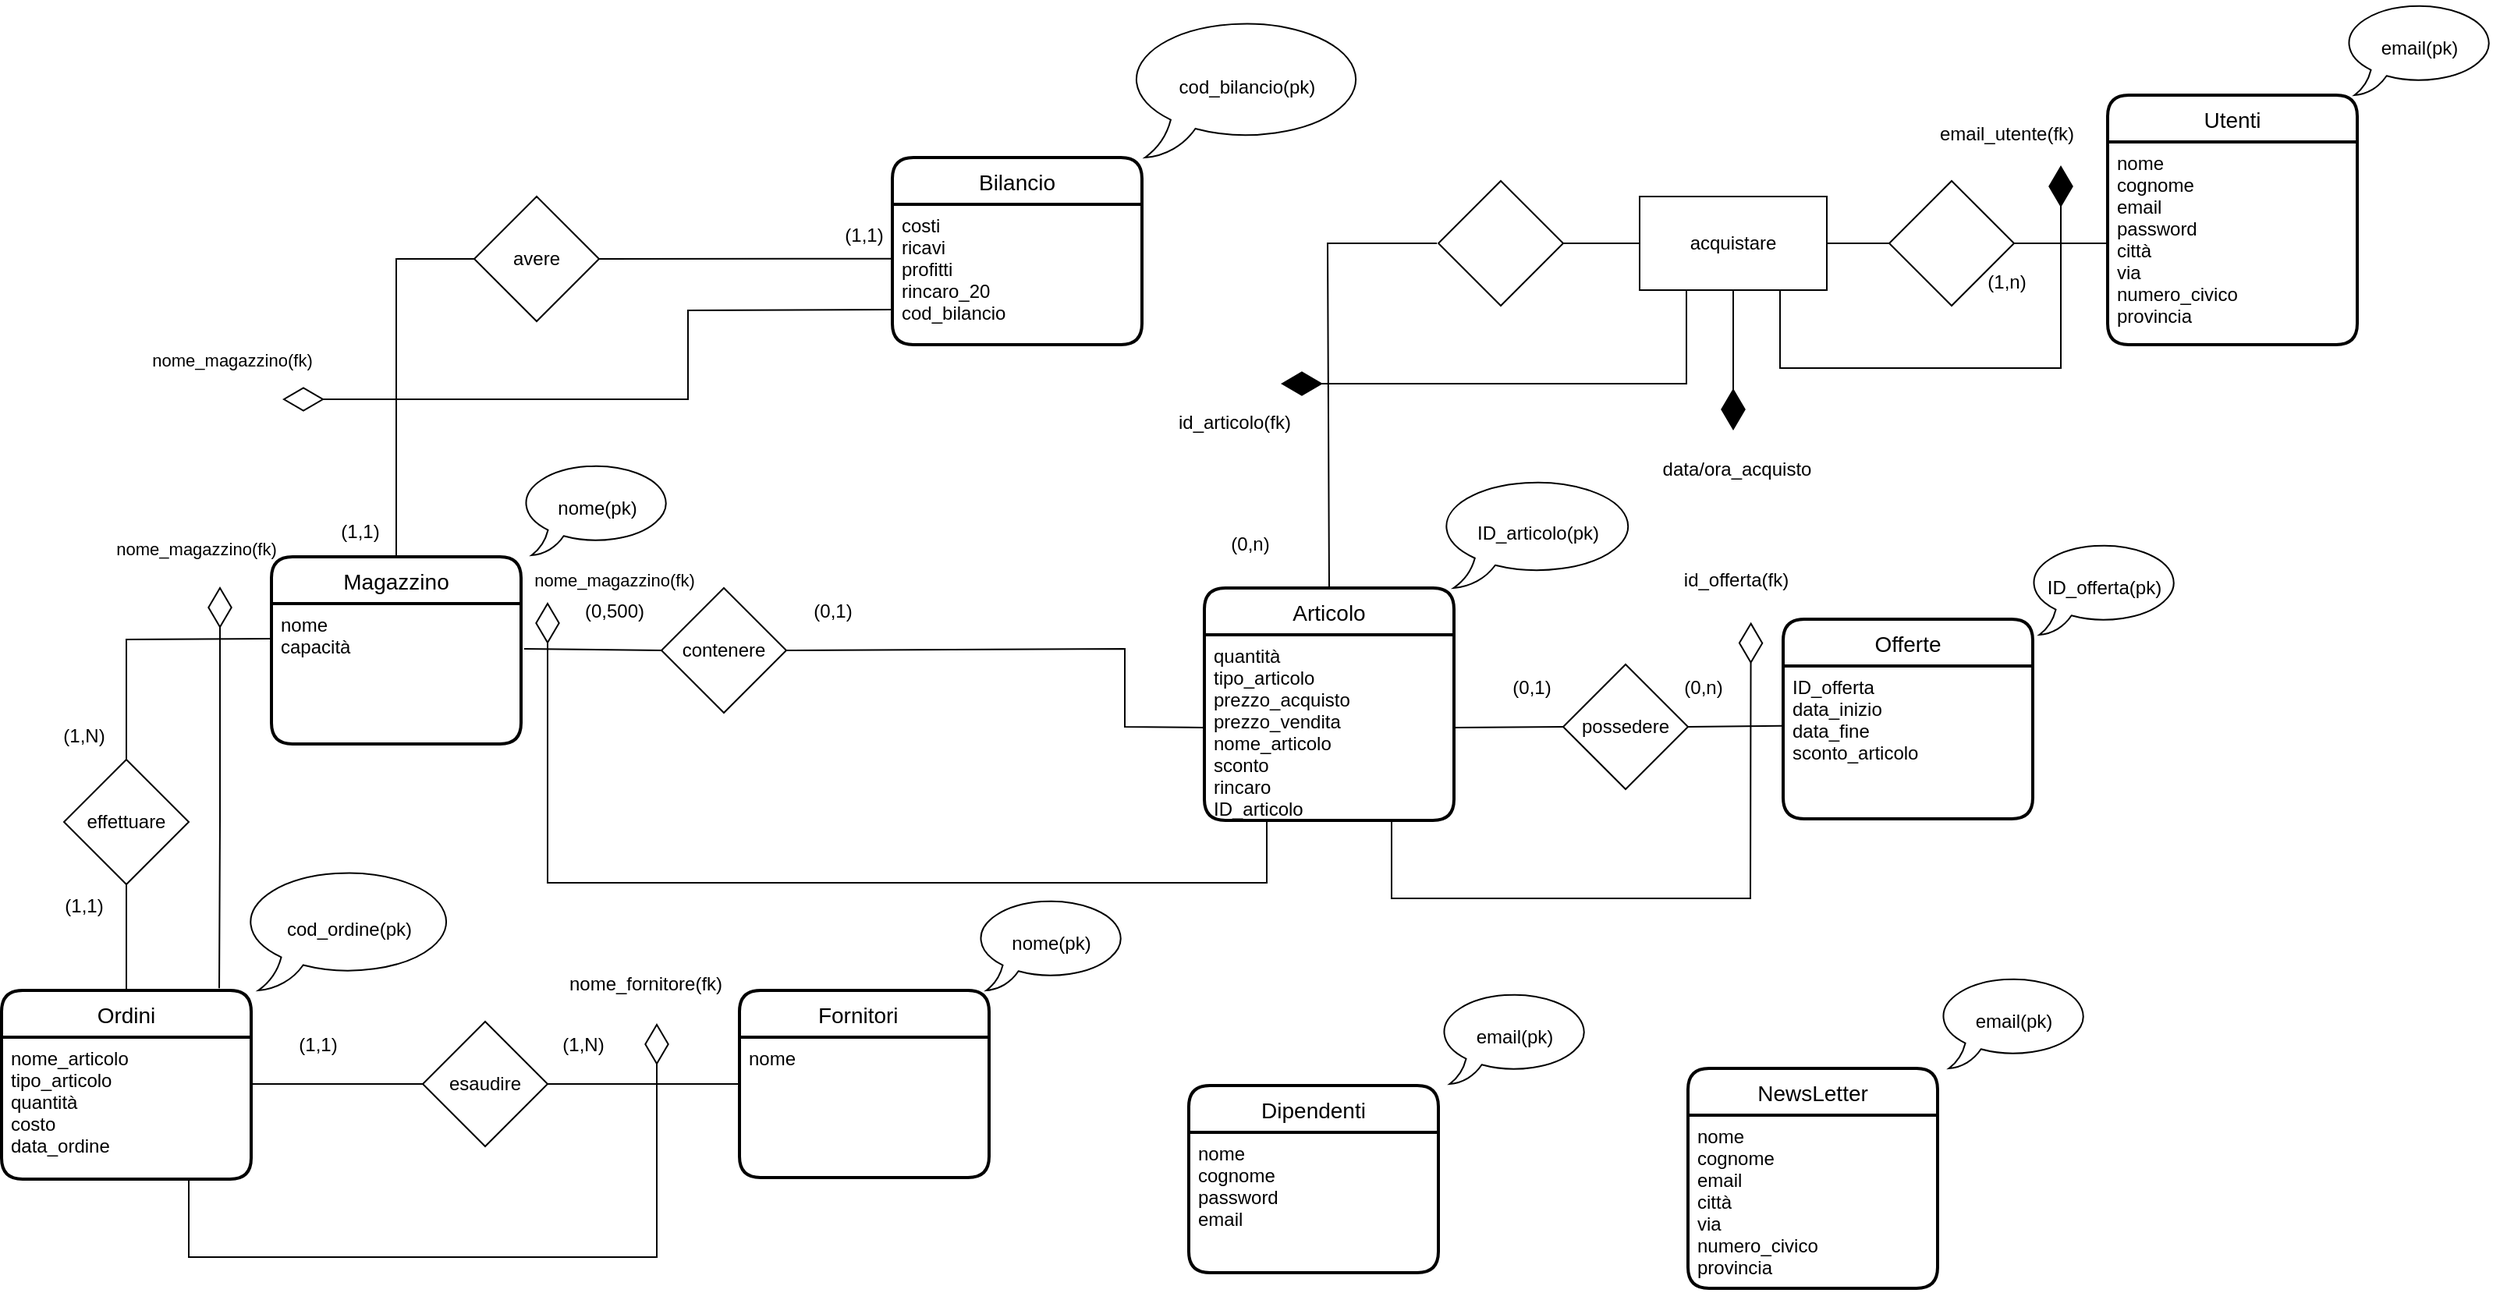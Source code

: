 <mxfile version="21.3.2" type="device">
  <diagram name="Pagina-1" id="chKkPRjBdSX-aV4erDYl">
    <mxGraphModel dx="1662" dy="-351" grid="1" gridSize="10" guides="1" tooltips="1" connect="1" arrows="1" fold="1" page="1" pageScale="1" pageWidth="827" pageHeight="1169" math="0" shadow="0">
      <root>
        <mxCell id="0" />
        <mxCell id="1" parent="0" />
        <mxCell id="hy8gV9nIZ2Mti01YGrL4-5" value="(1,N)" style="text;html=1;strokeColor=none;fillColor=none;align=center;verticalAlign=middle;whiteSpace=wrap;rounded=0;" parent="1" vertex="1">
          <mxGeometry x="693" y="1651" width="60" height="30" as="geometry" />
        </mxCell>
        <mxCell id="hy8gV9nIZ2Mti01YGrL4-6" value="(1,1)" style="text;html=1;strokeColor=none;fillColor=none;align=center;verticalAlign=middle;whiteSpace=wrap;rounded=0;" parent="1" vertex="1">
          <mxGeometry x="693" y="1760" width="60" height="30" as="geometry" />
        </mxCell>
        <mxCell id="hy8gV9nIZ2Mti01YGrL4-7" value="(1,1)" style="text;html=1;strokeColor=none;fillColor=none;align=center;verticalAlign=middle;whiteSpace=wrap;rounded=0;" parent="1" vertex="1">
          <mxGeometry x="870" y="1520" width="60" height="30" as="geometry" />
        </mxCell>
        <mxCell id="hy8gV9nIZ2Mti01YGrL4-8" value="(1,1)" style="text;html=1;strokeColor=none;fillColor=none;align=center;verticalAlign=middle;whiteSpace=wrap;rounded=0;" parent="1" vertex="1">
          <mxGeometry x="1193" y="1330" width="60" height="30" as="geometry" />
        </mxCell>
        <mxCell id="hy8gV9nIZ2Mti01YGrL4-9" value="(0,500)" style="text;html=1;strokeColor=none;fillColor=none;align=center;verticalAlign=middle;whiteSpace=wrap;rounded=0;" parent="1" vertex="1">
          <mxGeometry x="1033" y="1571" width="60" height="30" as="geometry" />
        </mxCell>
        <mxCell id="hy8gV9nIZ2Mti01YGrL4-10" value="(0,1)" style="text;html=1;strokeColor=none;fillColor=none;align=center;verticalAlign=middle;whiteSpace=wrap;rounded=0;" parent="1" vertex="1">
          <mxGeometry x="1173" y="1571" width="60" height="30" as="geometry" />
        </mxCell>
        <mxCell id="hy8gV9nIZ2Mti01YGrL4-11" value="(1,1)" style="text;html=1;strokeColor=none;fillColor=none;align=center;verticalAlign=middle;whiteSpace=wrap;rounded=0;" parent="1" vertex="1">
          <mxGeometry x="843" y="1849" width="60" height="30" as="geometry" />
        </mxCell>
        <mxCell id="hy8gV9nIZ2Mti01YGrL4-12" value="(1,N)" style="text;html=1;strokeColor=none;fillColor=none;align=center;verticalAlign=middle;whiteSpace=wrap;rounded=0;" parent="1" vertex="1">
          <mxGeometry x="1013" y="1849" width="60" height="30" as="geometry" />
        </mxCell>
        <mxCell id="hy8gV9nIZ2Mti01YGrL4-13" value="Articolo" style="swimlane;childLayout=stackLayout;horizontal=1;startSize=30;horizontalStack=0;rounded=1;fontSize=14;fontStyle=0;strokeWidth=2;resizeParent=0;resizeLast=1;shadow=0;dashed=0;align=center;fillColor=default;" parent="1" vertex="1">
          <mxGeometry x="1441" y="1571" width="160" height="149" as="geometry" />
        </mxCell>
        <mxCell id="hy8gV9nIZ2Mti01YGrL4-14" value="quantità&#xa;tipo_articolo&#xa;prezzo_acquisto&#xa;prezzo_vendita&#xa;nome_articolo&#xa;sconto&#xa;rincaro&#xa;ID_articolo" style="align=left;strokeColor=none;fillColor=none;spacingLeft=4;fontSize=12;verticalAlign=top;resizable=0;rotatable=0;part=1;" parent="hy8gV9nIZ2Mti01YGrL4-13" vertex="1">
          <mxGeometry y="30" width="160" height="119" as="geometry" />
        </mxCell>
        <mxCell id="hy8gV9nIZ2Mti01YGrL4-15" value="Bilancio" style="swimlane;childLayout=stackLayout;horizontal=1;startSize=30;horizontalStack=0;rounded=1;fontSize=14;fontStyle=0;strokeWidth=2;resizeParent=0;resizeLast=1;shadow=0;dashed=0;align=center;fillColor=default;" parent="1" vertex="1">
          <mxGeometry x="1241" y="1295" width="160" height="120" as="geometry" />
        </mxCell>
        <mxCell id="hy8gV9nIZ2Mti01YGrL4-16" value="costi&#xa;ricavi&#xa;profitti&#xa;rincaro_20&#xa;cod_bilancio" style="align=left;strokeColor=none;fillColor=none;spacingLeft=4;fontSize=12;verticalAlign=top;resizable=0;rotatable=0;part=1;" parent="hy8gV9nIZ2Mti01YGrL4-15" vertex="1">
          <mxGeometry y="30" width="160" height="90" as="geometry" />
        </mxCell>
        <mxCell id="hy8gV9nIZ2Mti01YGrL4-17" value="Fornitori  " style="swimlane;childLayout=stackLayout;horizontal=1;startSize=30;horizontalStack=0;rounded=1;fontSize=14;fontStyle=0;strokeWidth=2;resizeParent=0;resizeLast=1;shadow=0;dashed=0;align=center;fillColor=default;" parent="1" vertex="1">
          <mxGeometry x="1143" y="1829" width="160" height="120" as="geometry" />
        </mxCell>
        <mxCell id="hy8gV9nIZ2Mti01YGrL4-18" value="nome&#xa;" style="align=left;strokeColor=none;fillColor=none;spacingLeft=4;fontSize=12;verticalAlign=top;resizable=0;rotatable=0;part=1;" parent="hy8gV9nIZ2Mti01YGrL4-17" vertex="1">
          <mxGeometry y="30" width="160" height="90" as="geometry" />
        </mxCell>
        <mxCell id="hy8gV9nIZ2Mti01YGrL4-19" value="Ordini" style="swimlane;childLayout=stackLayout;horizontal=1;startSize=30;horizontalStack=0;rounded=1;fontSize=14;fontStyle=0;strokeWidth=2;resizeParent=0;resizeLast=1;shadow=0;dashed=0;align=center;fillColor=default;" parent="1" vertex="1">
          <mxGeometry x="670" y="1829" width="160" height="121" as="geometry" />
        </mxCell>
        <mxCell id="hy8gV9nIZ2Mti01YGrL4-20" value="nome_articolo&#xa;tipo_articolo&#xa;quantità&#xa;costo&#xa;data_ordine" style="align=left;strokeColor=none;fillColor=none;spacingLeft=4;fontSize=12;verticalAlign=top;resizable=0;rotatable=0;part=1;" parent="hy8gV9nIZ2Mti01YGrL4-19" vertex="1">
          <mxGeometry y="30" width="160" height="91" as="geometry" />
        </mxCell>
        <mxCell id="hy8gV9nIZ2Mti01YGrL4-21" value="Magazzino" style="swimlane;childLayout=stackLayout;horizontal=1;startSize=30;horizontalStack=0;rounded=1;fontSize=14;fontStyle=0;strokeWidth=2;resizeParent=0;resizeLast=1;shadow=0;dashed=0;align=center;fillColor=default;" parent="1" vertex="1">
          <mxGeometry x="843" y="1551" width="160" height="120" as="geometry" />
        </mxCell>
        <mxCell id="hy8gV9nIZ2Mti01YGrL4-22" value="nome&#xa;capacità&#xa;&#xa;" style="align=left;strokeColor=none;fillColor=none;spacingLeft=4;fontSize=12;verticalAlign=top;resizable=0;rotatable=0;part=1;" parent="hy8gV9nIZ2Mti01YGrL4-21" vertex="1">
          <mxGeometry y="30" width="160" height="90" as="geometry" />
        </mxCell>
        <mxCell id="hy8gV9nIZ2Mti01YGrL4-23" value="Offerte" style="swimlane;childLayout=stackLayout;horizontal=1;startSize=30;horizontalStack=0;rounded=1;fontSize=14;fontStyle=0;strokeWidth=2;resizeParent=0;resizeLast=1;shadow=0;dashed=0;align=center;fillColor=default;" parent="1" vertex="1">
          <mxGeometry x="1812" y="1591" width="160" height="128" as="geometry" />
        </mxCell>
        <mxCell id="hy8gV9nIZ2Mti01YGrL4-24" value="ID_offerta&#xa;data_inizio&#xa;data_fine&#xa;sconto_articolo" style="align=left;strokeColor=none;fillColor=none;spacingLeft=4;fontSize=12;verticalAlign=top;resizable=0;rotatable=0;part=1;" parent="hy8gV9nIZ2Mti01YGrL4-23" vertex="1">
          <mxGeometry y="30" width="160" height="98" as="geometry" />
        </mxCell>
        <mxCell id="hy8gV9nIZ2Mti01YGrL4-25" value="" style="endArrow=none;html=1;rounded=0;exitX=0.5;exitY=0;exitDx=0;exitDy=0;entryX=0;entryY=0.5;entryDx=0;entryDy=0;" parent="1" source="hy8gV9nIZ2Mti01YGrL4-21" edge="1">
          <mxGeometry width="50" height="50" relative="1" as="geometry">
            <mxPoint x="813" y="1410" as="sourcePoint" />
            <mxPoint x="973" y="1360" as="targetPoint" />
            <Array as="points">
              <mxPoint x="923" y="1360" />
            </Array>
          </mxGeometry>
        </mxCell>
        <mxCell id="hy8gV9nIZ2Mti01YGrL4-26" value="" style="endArrow=none;html=1;rounded=0;entryX=1;entryY=0.5;entryDx=0;entryDy=0;exitX=0.003;exitY=0.387;exitDx=0;exitDy=0;exitPerimeter=0;" parent="1" source="hy8gV9nIZ2Mti01YGrL4-16" edge="1">
          <mxGeometry width="50" height="50" relative="1" as="geometry">
            <mxPoint x="1313" y="1360" as="sourcePoint" />
            <mxPoint x="1053" y="1360" as="targetPoint" />
          </mxGeometry>
        </mxCell>
        <mxCell id="hy8gV9nIZ2Mti01YGrL4-27" value="" style="endArrow=none;html=1;rounded=0;entryX=0;entryY=0.5;entryDx=0;entryDy=0;" parent="1" edge="1">
          <mxGeometry width="50" height="50" relative="1" as="geometry">
            <mxPoint x="1005" y="1610" as="sourcePoint" />
            <mxPoint x="1093" y="1611" as="targetPoint" />
          </mxGeometry>
        </mxCell>
        <mxCell id="hy8gV9nIZ2Mti01YGrL4-28" value="" style="endArrow=none;html=1;rounded=0;exitX=1;exitY=0.5;exitDx=0;exitDy=0;entryX=0;entryY=0.5;entryDx=0;entryDy=0;" parent="1" target="hy8gV9nIZ2Mti01YGrL4-14" edge="1">
          <mxGeometry width="50" height="50" relative="1" as="geometry">
            <mxPoint x="1173" y="1611" as="sourcePoint" />
            <mxPoint x="1280" y="1610" as="targetPoint" />
            <Array as="points">
              <mxPoint x="1390" y="1610" />
              <mxPoint x="1390" y="1660" />
            </Array>
          </mxGeometry>
        </mxCell>
        <mxCell id="hy8gV9nIZ2Mti01YGrL4-29" value="" style="endArrow=none;html=1;rounded=0;exitX=0.5;exitY=0;exitDx=0;exitDy=0;entryX=0;entryY=0.25;entryDx=0;entryDy=0;" parent="1" source="3_dSQw0I0jruCnZHfTlT-2" target="hy8gV9nIZ2Mti01YGrL4-22" edge="1">
          <mxGeometry width="50" height="50" relative="1" as="geometry">
            <mxPoint x="853" y="1450" as="sourcePoint" />
            <mxPoint x="903" y="1400" as="targetPoint" />
            <Array as="points">
              <mxPoint x="750" y="1604" />
            </Array>
          </mxGeometry>
        </mxCell>
        <mxCell id="hy8gV9nIZ2Mti01YGrL4-31" value="" style="endArrow=none;html=1;rounded=0;exitX=0.5;exitY=1;exitDx=0;exitDy=0;entryX=0.5;entryY=0;entryDx=0;entryDy=0;" parent="1" target="hy8gV9nIZ2Mti01YGrL4-19" edge="1">
          <mxGeometry width="50" height="50" relative="1" as="geometry">
            <mxPoint x="750" y="1760" as="sourcePoint" />
            <mxPoint x="923" y="1420" as="targetPoint" />
          </mxGeometry>
        </mxCell>
        <mxCell id="hy8gV9nIZ2Mti01YGrL4-32" value="" style="endArrow=none;html=1;rounded=0;exitX=1;exitY=0.5;exitDx=0;exitDy=0;entryX=0;entryY=0.5;entryDx=0;entryDy=0;" parent="1" source="3_dSQw0I0jruCnZHfTlT-3" target="hy8gV9nIZ2Mti01YGrL4-17" edge="1">
          <mxGeometry width="50" height="50" relative="1" as="geometry">
            <mxPoint x="1023" y="1889" as="sourcePoint" />
            <mxPoint x="1123" y="1890" as="targetPoint" />
          </mxGeometry>
        </mxCell>
        <mxCell id="hy8gV9nIZ2Mti01YGrL4-33" value="possedere" style="rhombus;whiteSpace=wrap;html=1;fillColor=default;" parent="1" vertex="1">
          <mxGeometry x="1671" y="1620" width="80" height="80" as="geometry" />
        </mxCell>
        <mxCell id="hy8gV9nIZ2Mti01YGrL4-34" value="" style="endArrow=none;html=1;rounded=0;exitX=1;exitY=0.5;exitDx=0;exitDy=0;entryX=-0.003;entryY=0.392;entryDx=0;entryDy=0;entryPerimeter=0;" parent="1" source="hy8gV9nIZ2Mti01YGrL4-33" target="hy8gV9nIZ2Mti01YGrL4-24" edge="1">
          <mxGeometry width="50" height="50" relative="1" as="geometry">
            <mxPoint x="1051" y="1540" as="sourcePoint" />
            <mxPoint x="1808" y="1660" as="targetPoint" />
          </mxGeometry>
        </mxCell>
        <mxCell id="hy8gV9nIZ2Mti01YGrL4-35" value="" style="endArrow=none;html=1;rounded=0;exitX=0;exitY=0.5;exitDx=0;exitDy=0;entryX=1;entryY=0.5;entryDx=0;entryDy=0;" parent="1" source="hy8gV9nIZ2Mti01YGrL4-33" target="hy8gV9nIZ2Mti01YGrL4-14" edge="1">
          <mxGeometry width="50" height="50" relative="1" as="geometry">
            <mxPoint x="1668" y="1660" as="sourcePoint" />
            <mxPoint x="1638" y="1660" as="targetPoint" />
          </mxGeometry>
        </mxCell>
        <mxCell id="hy8gV9nIZ2Mti01YGrL4-36" value="(0,n)" style="text;html=1;strokeColor=none;fillColor=none;align=center;verticalAlign=middle;whiteSpace=wrap;rounded=0;" parent="1" vertex="1">
          <mxGeometry x="1731" y="1620" width="60" height="30" as="geometry" />
        </mxCell>
        <mxCell id="hy8gV9nIZ2Mti01YGrL4-37" value="(0,1)" style="text;html=1;strokeColor=none;fillColor=none;align=center;verticalAlign=middle;whiteSpace=wrap;rounded=0;" parent="1" vertex="1">
          <mxGeometry x="1621" y="1620" width="60" height="30" as="geometry" />
        </mxCell>
        <mxCell id="hy8gV9nIZ2Mti01YGrL4-38" value="nome(pk)" style="whiteSpace=wrap;html=1;shape=mxgraph.basic.oval_callout" parent="1" vertex="1">
          <mxGeometry x="1001.5" y="1490" width="100" height="60" as="geometry" />
        </mxCell>
        <mxCell id="hy8gV9nIZ2Mti01YGrL4-39" value="cod_ordine(pk)" style="whiteSpace=wrap;html=1;shape=mxgraph.basic.oval_callout" parent="1" vertex="1">
          <mxGeometry x="823" y="1750" width="140" height="79" as="geometry" />
        </mxCell>
        <mxCell id="hy8gV9nIZ2Mti01YGrL4-40" value="nome(pk)" style="whiteSpace=wrap;html=1;shape=mxgraph.basic.oval_callout" parent="1" vertex="1">
          <mxGeometry x="1293" y="1769" width="100" height="60" as="geometry" />
        </mxCell>
        <mxCell id="hy8gV9nIZ2Mti01YGrL4-41" value="ID_offerta(pk)" style="whiteSpace=wrap;html=1;shape=mxgraph.basic.oval_callout" parent="1" vertex="1">
          <mxGeometry x="1968" y="1541" width="100" height="60" as="geometry" />
        </mxCell>
        <mxCell id="hy8gV9nIZ2Mti01YGrL4-42" value="ID_articolo(pk)" style="whiteSpace=wrap;html=1;shape=mxgraph.basic.oval_callout" parent="1" vertex="1">
          <mxGeometry x="1590" y="1500" width="130" height="71" as="geometry" />
        </mxCell>
        <mxCell id="hy8gV9nIZ2Mti01YGrL4-43" value="cod_bilancio(pk)" style="whiteSpace=wrap;html=1;shape=mxgraph.basic.oval_callout" parent="1" vertex="1">
          <mxGeometry x="1390" y="1205" width="157" height="90" as="geometry" />
        </mxCell>
        <mxCell id="hy8gV9nIZ2Mti01YGrL4-44" value="" style="endArrow=diamondThin;endFill=0;endSize=24;html=1;rounded=0;exitX=0;exitY=0.75;exitDx=0;exitDy=0;" parent="1" source="hy8gV9nIZ2Mti01YGrL4-16" edge="1">
          <mxGeometry width="160" relative="1" as="geometry">
            <mxPoint x="1040" y="1550" as="sourcePoint" />
            <mxPoint x="850" y="1450" as="targetPoint" />
            <Array as="points">
              <mxPoint x="1110" y="1393" />
              <mxPoint x="1110" y="1450" />
            </Array>
          </mxGeometry>
        </mxCell>
        <mxCell id="hy8gV9nIZ2Mti01YGrL4-46" value="" style="endArrow=diamondThin;endFill=0;endSize=24;html=1;rounded=0;exitX=0.75;exitY=1;exitDx=0;exitDy=0;" parent="1" source="hy8gV9nIZ2Mti01YGrL4-20" edge="1">
          <mxGeometry width="160" relative="1" as="geometry">
            <mxPoint x="800" y="1790" as="sourcePoint" />
            <mxPoint x="1090" y="1850" as="targetPoint" />
            <Array as="points">
              <mxPoint x="790" y="2000" />
              <mxPoint x="1090" y="2000" />
            </Array>
          </mxGeometry>
        </mxCell>
        <mxCell id="hy8gV9nIZ2Mti01YGrL4-48" value="" style="endArrow=none;html=1;rounded=0;entryX=0;entryY=0.5;entryDx=0;entryDy=0;exitX=1;exitY=0.33;exitDx=0;exitDy=0;exitPerimeter=0;" parent="1" source="hy8gV9nIZ2Mti01YGrL4-20" target="3_dSQw0I0jruCnZHfTlT-3" edge="1">
          <mxGeometry width="50" height="50" relative="1" as="geometry">
            <mxPoint x="1100" y="1680" as="sourcePoint" />
            <mxPoint x="943" y="1889" as="targetPoint" />
          </mxGeometry>
        </mxCell>
        <mxCell id="hy8gV9nIZ2Mti01YGrL4-49" value="nome_fornitore(fk)" style="text;html=1;strokeColor=none;fillColor=none;align=center;verticalAlign=middle;whiteSpace=wrap;rounded=0;" parent="1" vertex="1">
          <mxGeometry x="1053" y="1810" width="60" height="30" as="geometry" />
        </mxCell>
        <mxCell id="hy8gV9nIZ2Mti01YGrL4-50" value="" style="endArrow=diamondThin;endFill=0;endSize=24;html=1;rounded=0;exitX=0.25;exitY=1;exitDx=0;exitDy=0;" parent="1" source="hy8gV9nIZ2Mti01YGrL4-13" edge="1">
          <mxGeometry width="160" relative="1" as="geometry">
            <mxPoint x="973" y="1561" as="sourcePoint" />
            <mxPoint x="1020" y="1580" as="targetPoint" />
            <Array as="points">
              <mxPoint x="1481" y="1760" />
              <mxPoint x="1020" y="1760" />
            </Array>
          </mxGeometry>
        </mxCell>
        <mxCell id="hy8gV9nIZ2Mti01YGrL4-51" value="nome_magazzino(fk)" style="text;html=1;strokeColor=none;fillColor=none;align=center;verticalAlign=middle;whiteSpace=wrap;rounded=0;fontSize=11;" parent="1" vertex="1">
          <mxGeometry x="1030.25" y="1561" width="65.5" height="9" as="geometry" />
        </mxCell>
        <mxCell id="hy8gV9nIZ2Mti01YGrL4-54" value="" style="endArrow=diamondThin;endFill=0;endSize=24;html=1;rounded=0;exitX=0.872;exitY=-0.011;exitDx=0;exitDy=0;exitPerimeter=0;" parent="1" source="hy8gV9nIZ2Mti01YGrL4-19" edge="1">
          <mxGeometry width="160" relative="1" as="geometry">
            <mxPoint x="810" y="1820" as="sourcePoint" />
            <mxPoint x="810" y="1570" as="targetPoint" />
            <Array as="points">
              <mxPoint x="810" y="1720" />
            </Array>
          </mxGeometry>
        </mxCell>
        <mxCell id="hy8gV9nIZ2Mti01YGrL4-56" value="nome_magazzino(fk)" style="text;html=1;strokeColor=none;fillColor=none;align=center;verticalAlign=middle;whiteSpace=wrap;rounded=0;fontSize=11;" parent="1" vertex="1">
          <mxGeometry x="770" y="1531" width="50" height="30" as="geometry" />
        </mxCell>
        <mxCell id="hy8gV9nIZ2Mti01YGrL4-58" value="" style="endArrow=diamondThin;endFill=0;endSize=24;html=1;rounded=0;exitX=0.75;exitY=1;exitDx=0;exitDy=0;entryX=0.672;entryY=1.061;entryDx=0;entryDy=0;entryPerimeter=0;" parent="1" source="hy8gV9nIZ2Mti01YGrL4-13" edge="1">
          <mxGeometry width="160" relative="1" as="geometry">
            <mxPoint x="1658" y="1830" as="sourcePoint" />
            <mxPoint x="1791.32" y="1592.83" as="targetPoint" />
            <Array as="points">
              <mxPoint x="1561" y="1770" />
              <mxPoint x="1791" y="1770" />
            </Array>
          </mxGeometry>
        </mxCell>
        <mxCell id="hy8gV9nIZ2Mti01YGrL4-60" value="id_offerta(fk)" style="text;html=1;strokeColor=none;fillColor=none;align=center;verticalAlign=middle;whiteSpace=wrap;rounded=0;" parent="1" vertex="1">
          <mxGeometry x="1752" y="1551" width="60" height="30" as="geometry" />
        </mxCell>
        <mxCell id="hy8gV9nIZ2Mti01YGrL4-65" value="Dipendenti" style="swimlane;childLayout=stackLayout;horizontal=1;startSize=30;horizontalStack=0;rounded=1;fontSize=14;fontStyle=0;strokeWidth=2;resizeParent=0;resizeLast=1;shadow=0;dashed=0;align=center;fillColor=default;" parent="1" vertex="1">
          <mxGeometry x="1431" y="1890" width="160" height="120" as="geometry" />
        </mxCell>
        <mxCell id="hy8gV9nIZ2Mti01YGrL4-66" value="nome&#xa;cognome&#xa;password &#xa;email&#xa;" style="align=left;strokeColor=none;fillColor=none;spacingLeft=4;fontSize=12;verticalAlign=top;resizable=0;rotatable=0;part=1;" parent="hy8gV9nIZ2Mti01YGrL4-65" vertex="1">
          <mxGeometry y="30" width="160" height="90" as="geometry" />
        </mxCell>
        <mxCell id="hy8gV9nIZ2Mti01YGrL4-67" value="Utenti" style="swimlane;childLayout=stackLayout;horizontal=1;startSize=30;horizontalStack=0;rounded=1;fontSize=14;fontStyle=0;strokeWidth=2;resizeParent=0;resizeLast=1;shadow=0;dashed=0;align=center;fillColor=default;" parent="1" vertex="1">
          <mxGeometry x="2020" y="1255" width="160" height="160" as="geometry" />
        </mxCell>
        <mxCell id="hy8gV9nIZ2Mti01YGrL4-68" value="nome&#xa;cognome&#xa;email&#xa;password&#xa;città&#xa;via &#xa;numero_civico&#xa;provincia" style="align=left;strokeColor=none;fillColor=none;spacingLeft=4;fontSize=12;verticalAlign=top;resizable=0;rotatable=0;part=1;" parent="hy8gV9nIZ2Mti01YGrL4-67" vertex="1">
          <mxGeometry y="30" width="160" height="130" as="geometry" />
        </mxCell>
        <mxCell id="hy8gV9nIZ2Mti01YGrL4-69" value="acquistare" style="rounded=0;whiteSpace=wrap;html=1;" parent="1" vertex="1">
          <mxGeometry x="1720" y="1320" width="120" height="60" as="geometry" />
        </mxCell>
        <mxCell id="hy8gV9nIZ2Mti01YGrL4-72" value="" style="endArrow=none;html=1;rounded=0;exitX=1;exitY=0.5;exitDx=0;exitDy=0;entryX=0;entryY=0.5;entryDx=0;entryDy=0;" parent="1" target="hy8gV9nIZ2Mti01YGrL4-69" edge="1">
          <mxGeometry relative="1" as="geometry">
            <mxPoint x="1670" y="1350" as="sourcePoint" />
            <mxPoint x="1911" y="1450" as="targetPoint" />
          </mxGeometry>
        </mxCell>
        <mxCell id="hy8gV9nIZ2Mti01YGrL4-73" value="" style="endArrow=none;html=1;rounded=0;exitX=1;exitY=0.5;exitDx=0;exitDy=0;entryX=0;entryY=0.5;entryDx=0;entryDy=0;" parent="1" source="hy8gV9nIZ2Mti01YGrL4-69" edge="1">
          <mxGeometry relative="1" as="geometry">
            <mxPoint x="1830" y="1425" as="sourcePoint" />
            <mxPoint x="1880" y="1350" as="targetPoint" />
          </mxGeometry>
        </mxCell>
        <mxCell id="hy8gV9nIZ2Mti01YGrL4-74" value="" style="endArrow=none;html=1;rounded=0;exitX=1;exitY=0.5;exitDx=0;exitDy=0;entryX=0;entryY=0.5;entryDx=0;entryDy=0;" parent="1" target="hy8gV9nIZ2Mti01YGrL4-68" edge="1">
          <mxGeometry relative="1" as="geometry">
            <mxPoint x="1960" y="1350" as="sourcePoint" />
            <mxPoint x="2000" y="1410" as="targetPoint" />
          </mxGeometry>
        </mxCell>
        <mxCell id="hy8gV9nIZ2Mti01YGrL4-75" value="" style="endArrow=none;html=1;rounded=0;exitX=0;exitY=0.5;exitDx=0;exitDy=0;entryX=0.5;entryY=0;entryDx=0;entryDy=0;" parent="1" target="hy8gV9nIZ2Mti01YGrL4-13" edge="1">
          <mxGeometry relative="1" as="geometry">
            <mxPoint x="1590" y="1350" as="sourcePoint" />
            <mxPoint x="1750" y="1380" as="targetPoint" />
            <Array as="points">
              <mxPoint x="1520" y="1350" />
            </Array>
          </mxGeometry>
        </mxCell>
        <mxCell id="hy8gV9nIZ2Mti01YGrL4-79" value="id_articolo(fk)" style="text;html=1;align=center;verticalAlign=middle;resizable=0;points=[];autosize=1;strokeColor=none;fillColor=none;" parent="1" vertex="1">
          <mxGeometry x="1410" y="1450" width="100" height="30" as="geometry" />
        </mxCell>
        <mxCell id="hy8gV9nIZ2Mti01YGrL4-81" value="email_utente(fk)" style="text;html=1;align=center;verticalAlign=middle;resizable=0;points=[];autosize=1;strokeColor=none;fillColor=none;" parent="1" vertex="1">
          <mxGeometry x="1900" y="1265" width="110" height="30" as="geometry" />
        </mxCell>
        <mxCell id="hy8gV9nIZ2Mti01YGrL4-83" value="data/ora_acquisto" style="text;html=1;align=center;verticalAlign=middle;resizable=0;points=[];autosize=1;strokeColor=none;fillColor=none;" parent="1" vertex="1">
          <mxGeometry x="1722" y="1480" width="120" height="30" as="geometry" />
        </mxCell>
        <mxCell id="hy8gV9nIZ2Mti01YGrL4-84" value="email(pk)" style="whiteSpace=wrap;html=1;shape=mxgraph.basic.oval_callout" parent="1" vertex="1">
          <mxGeometry x="2170" y="1195" width="100" height="60" as="geometry" />
        </mxCell>
        <mxCell id="hy8gV9nIZ2Mti01YGrL4-85" value="(0,n)" style="text;html=1;align=center;verticalAlign=middle;resizable=0;points=[];autosize=1;strokeColor=none;fillColor=none;" parent="1" vertex="1">
          <mxGeometry x="1445" y="1528" width="50" height="30" as="geometry" />
        </mxCell>
        <mxCell id="hy8gV9nIZ2Mti01YGrL4-86" value="(1,n)" style="text;html=1;align=center;verticalAlign=middle;resizable=0;points=[];autosize=1;strokeColor=none;fillColor=none;" parent="1" vertex="1">
          <mxGeometry x="1930" y="1360" width="50" height="30" as="geometry" />
        </mxCell>
        <mxCell id="vG97z-apLHEhsJCy16BL-4" value="" style="rhombus;whiteSpace=wrap;html=1;" parent="1" vertex="1">
          <mxGeometry x="1591" y="1310" width="80" height="80" as="geometry" />
        </mxCell>
        <mxCell id="vG97z-apLHEhsJCy16BL-5" value="" style="rhombus;whiteSpace=wrap;html=1;" parent="1" vertex="1">
          <mxGeometry x="1880" y="1310" width="80" height="80" as="geometry" />
        </mxCell>
        <mxCell id="vG97z-apLHEhsJCy16BL-7" value="" style="endArrow=diamondThin;endFill=1;endSize=24;html=1;rounded=0;exitX=0.75;exitY=1;exitDx=0;exitDy=0;" parent="1" source="hy8gV9nIZ2Mti01YGrL4-69" edge="1">
          <mxGeometry width="160" relative="1" as="geometry">
            <mxPoint x="1812" y="1440" as="sourcePoint" />
            <mxPoint x="1990" y="1300" as="targetPoint" />
            <Array as="points">
              <mxPoint x="1810" y="1430" />
              <mxPoint x="1990" y="1430" />
            </Array>
          </mxGeometry>
        </mxCell>
        <mxCell id="vG97z-apLHEhsJCy16BL-8" value="" style="endArrow=diamondThin;endFill=1;endSize=24;html=1;rounded=0;exitX=0.25;exitY=1;exitDx=0;exitDy=0;" parent="1" source="hy8gV9nIZ2Mti01YGrL4-69" edge="1">
          <mxGeometry width="160" relative="1" as="geometry">
            <mxPoint x="1681" y="1440" as="sourcePoint" />
            <mxPoint x="1490" y="1440" as="targetPoint" />
            <Array as="points">
              <mxPoint x="1750" y="1440" />
            </Array>
          </mxGeometry>
        </mxCell>
        <mxCell id="vG97z-apLHEhsJCy16BL-9" value="" style="endArrow=diamondThin;endFill=1;endSize=24;html=1;rounded=0;exitX=0.5;exitY=1;exitDx=0;exitDy=0;" parent="1" source="hy8gV9nIZ2Mti01YGrL4-69" edge="1">
          <mxGeometry width="160" relative="1" as="geometry">
            <mxPoint x="1850" y="1470" as="sourcePoint" />
            <mxPoint x="1780" y="1470" as="targetPoint" />
          </mxGeometry>
        </mxCell>
        <mxCell id="vG97z-apLHEhsJCy16BL-12" value="contenere" style="rhombus;whiteSpace=wrap;html=1;" parent="1" vertex="1">
          <mxGeometry x="1093" y="1571" width="80" height="80" as="geometry" />
        </mxCell>
        <mxCell id="3_dSQw0I0jruCnZHfTlT-1" value="avere" style="rhombus;whiteSpace=wrap;html=1;" parent="1" vertex="1">
          <mxGeometry x="973" y="1320" width="80" height="80" as="geometry" />
        </mxCell>
        <mxCell id="3_dSQw0I0jruCnZHfTlT-2" value="effettuare" style="rhombus;whiteSpace=wrap;html=1;" parent="1" vertex="1">
          <mxGeometry x="710" y="1681" width="80" height="80" as="geometry" />
        </mxCell>
        <mxCell id="3_dSQw0I0jruCnZHfTlT-3" value="esaudire" style="rhombus;whiteSpace=wrap;html=1;" parent="1" vertex="1">
          <mxGeometry x="940" y="1849" width="80" height="80" as="geometry" />
        </mxCell>
        <mxCell id="3_dSQw0I0jruCnZHfTlT-4" value="NewsLetter" style="swimlane;childLayout=stackLayout;horizontal=1;startSize=30;horizontalStack=0;rounded=1;fontSize=14;fontStyle=0;strokeWidth=2;resizeParent=0;resizeLast=1;shadow=0;dashed=0;align=center;fillColor=default;" parent="1" vertex="1">
          <mxGeometry x="1751" y="1879" width="160" height="141" as="geometry" />
        </mxCell>
        <mxCell id="3_dSQw0I0jruCnZHfTlT-5" value="nome&#xa;cognome&#xa;email&#xa;città&#xa;via &#xa;numero_civico&#xa;provincia" style="align=left;strokeColor=none;fillColor=none;spacingLeft=4;fontSize=12;verticalAlign=top;resizable=0;rotatable=0;part=1;" parent="3_dSQw0I0jruCnZHfTlT-4" vertex="1">
          <mxGeometry y="30" width="160" height="111" as="geometry" />
        </mxCell>
        <mxCell id="3_dSQw0I0jruCnZHfTlT-6" value="email(pk)" style="whiteSpace=wrap;html=1;shape=mxgraph.basic.oval_callout" parent="1" vertex="1">
          <mxGeometry x="1590" y="1829" width="100" height="60" as="geometry" />
        </mxCell>
        <mxCell id="3_dSQw0I0jruCnZHfTlT-7" value="email(pk)" style="whiteSpace=wrap;html=1;shape=mxgraph.basic.oval_callout" parent="1" vertex="1">
          <mxGeometry x="1910" y="1819" width="100" height="60" as="geometry" />
        </mxCell>
        <mxCell id="zJMapHXmMIxkh6nQrDd9-1" value="nome_magazzino(fk)" style="text;html=1;strokeColor=none;fillColor=none;align=center;verticalAlign=middle;whiteSpace=wrap;rounded=0;fontSize=11;" vertex="1" parent="1">
          <mxGeometry x="793" y="1410" width="50" height="30" as="geometry" />
        </mxCell>
      </root>
    </mxGraphModel>
  </diagram>
</mxfile>
